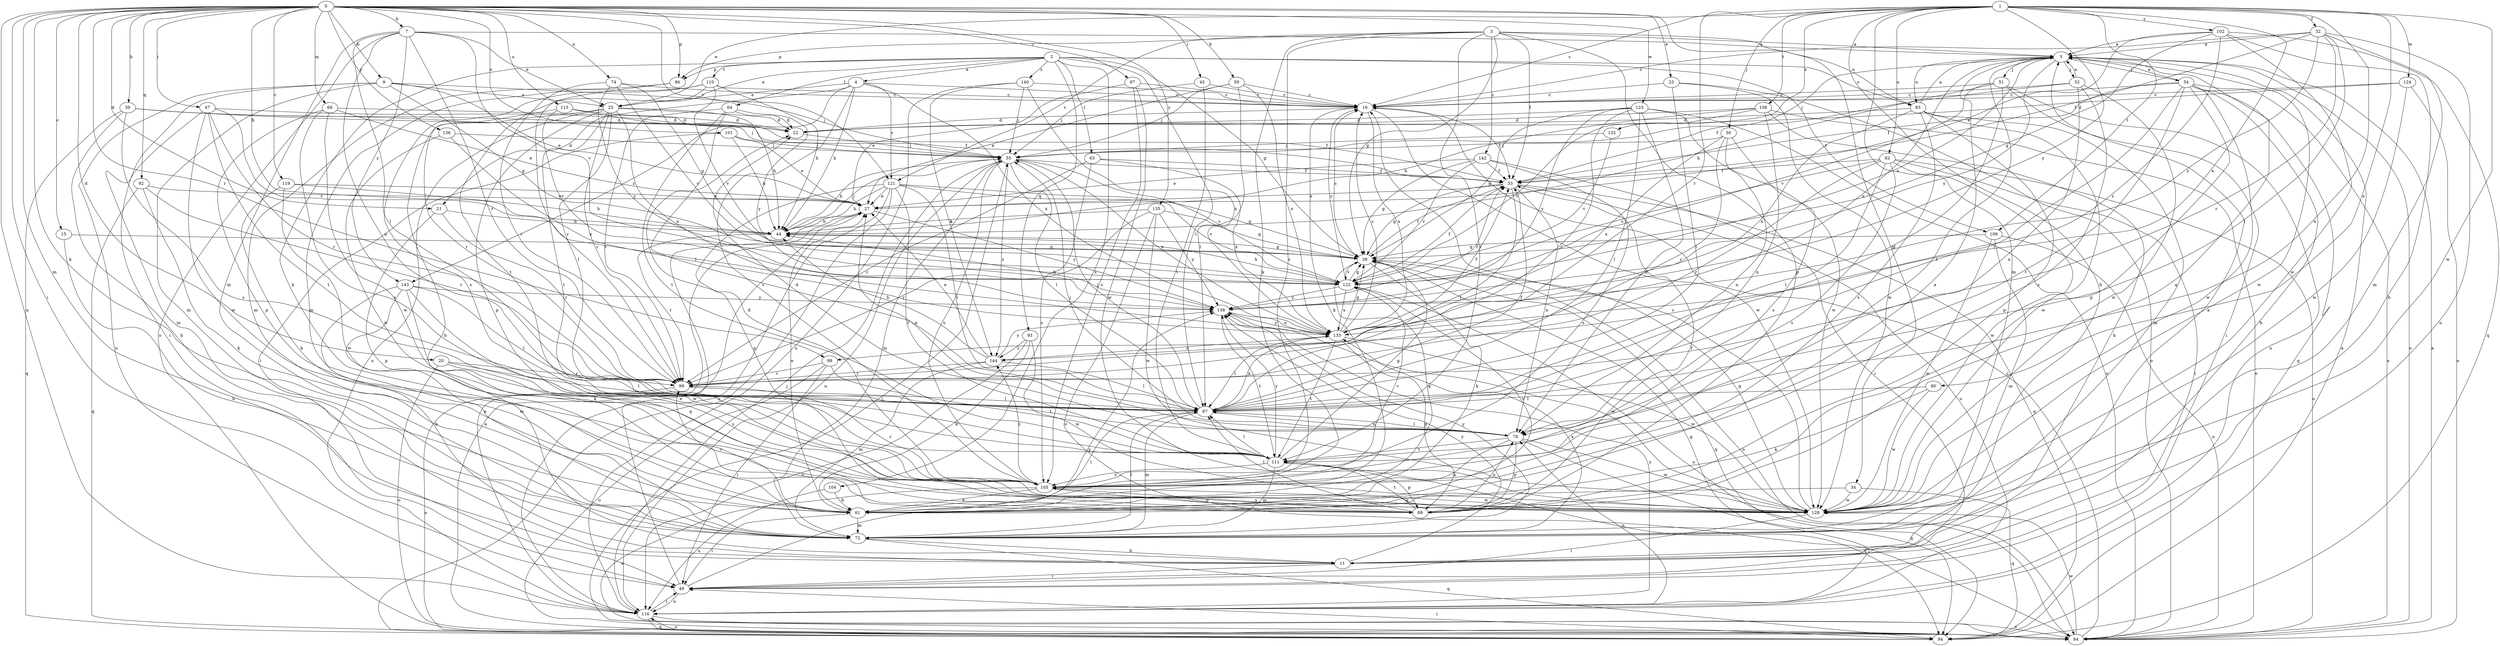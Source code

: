 strict digraph  {
0;
1;
2;
3;
4;
5;
7;
9;
11;
15;
16;
20;
21;
22;
23;
25;
27;
32;
33;
34;
38;
39;
44;
45;
47;
49;
50;
51;
52;
54;
55;
59;
61;
63;
64;
67;
68;
72;
74;
78;
80;
82;
83;
84;
86;
89;
92;
93;
94;
97;
98;
99;
101;
102;
104;
105;
108;
109;
110;
111;
113;
116;
119;
121;
122;
123;
124;
128;
132;
133;
135;
136;
138;
140;
142;
143;
144;
0 -> 7  [label=b];
0 -> 9  [label=b];
0 -> 15  [label=c];
0 -> 20  [label=d];
0 -> 21  [label=d];
0 -> 23  [label=e];
0 -> 34  [label=g];
0 -> 39  [label=h];
0 -> 44  [label=h];
0 -> 45  [label=i];
0 -> 47  [label=i];
0 -> 49  [label=i];
0 -> 59  [label=k];
0 -> 61  [label=k];
0 -> 68  [label=m];
0 -> 72  [label=m];
0 -> 74  [label=n];
0 -> 86  [label=p];
0 -> 92  [label=q];
0 -> 97  [label=r];
0 -> 98  [label=r];
0 -> 101  [label=s];
0 -> 113  [label=u];
0 -> 116  [label=u];
0 -> 119  [label=v];
0 -> 121  [label=v];
0 -> 123  [label=w];
0 -> 135  [label=y];
0 -> 136  [label=y];
1 -> 11  [label=b];
1 -> 16  [label=c];
1 -> 25  [label=e];
1 -> 32  [label=f];
1 -> 50  [label=j];
1 -> 72  [label=m];
1 -> 78  [label=n];
1 -> 80  [label=o];
1 -> 82  [label=o];
1 -> 98  [label=r];
1 -> 102  [label=s];
1 -> 108  [label=t];
1 -> 109  [label=t];
1 -> 124  [label=w];
1 -> 128  [label=w];
1 -> 132  [label=x];
1 -> 133  [label=x];
1 -> 138  [label=y];
2 -> 4  [label=a];
2 -> 25  [label=e];
2 -> 38  [label=g];
2 -> 61  [label=k];
2 -> 63  [label=l];
2 -> 64  [label=l];
2 -> 67  [label=l];
2 -> 83  [label=o];
2 -> 86  [label=p];
2 -> 93  [label=q];
2 -> 104  [label=s];
2 -> 109  [label=t];
2 -> 110  [label=t];
2 -> 140  [label=z];
3 -> 5  [label=a];
3 -> 33  [label=f];
3 -> 38  [label=g];
3 -> 61  [label=k];
3 -> 83  [label=o];
3 -> 86  [label=p];
3 -> 89  [label=p];
3 -> 105  [label=s];
3 -> 111  [label=t];
3 -> 121  [label=v];
3 -> 142  [label=z];
4 -> 16  [label=c];
4 -> 21  [label=d];
4 -> 25  [label=e];
4 -> 44  [label=h];
4 -> 105  [label=s];
4 -> 121  [label=v];
4 -> 133  [label=x];
4 -> 143  [label=z];
5 -> 51  [label=j];
5 -> 52  [label=j];
5 -> 54  [label=j];
5 -> 55  [label=j];
5 -> 83  [label=o];
5 -> 84  [label=o];
5 -> 111  [label=t];
5 -> 128  [label=w];
5 -> 133  [label=x];
5 -> 138  [label=y];
7 -> 5  [label=a];
7 -> 25  [label=e];
7 -> 67  [label=l];
7 -> 72  [label=m];
7 -> 78  [label=n];
7 -> 84  [label=o];
7 -> 99  [label=r];
7 -> 122  [label=v];
7 -> 143  [label=z];
9 -> 25  [label=e];
9 -> 27  [label=e];
9 -> 38  [label=g];
9 -> 49  [label=i];
9 -> 55  [label=j];
9 -> 72  [label=m];
9 -> 116  [label=u];
11 -> 5  [label=a];
11 -> 49  [label=i];
11 -> 138  [label=y];
15 -> 11  [label=b];
15 -> 38  [label=g];
16 -> 22  [label=d];
16 -> 33  [label=f];
16 -> 61  [label=k];
16 -> 128  [label=w];
16 -> 133  [label=x];
20 -> 67  [label=l];
20 -> 84  [label=o];
20 -> 99  [label=r];
20 -> 105  [label=s];
21 -> 44  [label=h];
21 -> 89  [label=p];
21 -> 99  [label=r];
22 -> 55  [label=j];
23 -> 16  [label=c];
23 -> 67  [label=l];
23 -> 84  [label=o];
23 -> 128  [label=w];
25 -> 11  [label=b];
25 -> 22  [label=d];
25 -> 44  [label=h];
25 -> 67  [label=l];
25 -> 89  [label=p];
25 -> 99  [label=r];
25 -> 111  [label=t];
25 -> 116  [label=u];
25 -> 133  [label=x];
27 -> 44  [label=h];
27 -> 138  [label=y];
32 -> 5  [label=a];
32 -> 16  [label=c];
32 -> 33  [label=f];
32 -> 67  [label=l];
32 -> 72  [label=m];
32 -> 99  [label=r];
32 -> 116  [label=u];
32 -> 138  [label=y];
33 -> 27  [label=e];
33 -> 38  [label=g];
33 -> 67  [label=l];
33 -> 78  [label=n];
33 -> 94  [label=q];
33 -> 116  [label=u];
34 -> 61  [label=k];
34 -> 94  [label=q];
34 -> 128  [label=w];
38 -> 16  [label=c];
38 -> 33  [label=f];
38 -> 61  [label=k];
38 -> 84  [label=o];
38 -> 94  [label=q];
38 -> 122  [label=v];
39 -> 11  [label=b];
39 -> 22  [label=d];
39 -> 33  [label=f];
39 -> 55  [label=j];
39 -> 94  [label=q];
39 -> 105  [label=s];
44 -> 38  [label=g];
44 -> 55  [label=j];
44 -> 99  [label=r];
45 -> 16  [label=c];
45 -> 55  [label=j];
45 -> 111  [label=t];
47 -> 22  [label=d];
47 -> 72  [label=m];
47 -> 99  [label=r];
47 -> 111  [label=t];
47 -> 122  [label=v];
47 -> 128  [label=w];
49 -> 27  [label=e];
49 -> 116  [label=u];
49 -> 138  [label=y];
50 -> 55  [label=j];
50 -> 78  [label=n];
50 -> 99  [label=r];
50 -> 105  [label=s];
50 -> 133  [label=x];
51 -> 16  [label=c];
51 -> 44  [label=h];
51 -> 49  [label=i];
51 -> 67  [label=l];
51 -> 116  [label=u];
51 -> 122  [label=v];
52 -> 5  [label=a];
52 -> 16  [label=c];
52 -> 33  [label=f];
52 -> 78  [label=n];
52 -> 105  [label=s];
52 -> 128  [label=w];
54 -> 5  [label=a];
54 -> 11  [label=b];
54 -> 16  [label=c];
54 -> 33  [label=f];
54 -> 67  [label=l];
54 -> 84  [label=o];
54 -> 89  [label=p];
54 -> 94  [label=q];
54 -> 111  [label=t];
54 -> 128  [label=w];
55 -> 33  [label=f];
55 -> 44  [label=h];
55 -> 67  [label=l];
55 -> 72  [label=m];
55 -> 105  [label=s];
55 -> 116  [label=u];
55 -> 122  [label=v];
55 -> 133  [label=x];
55 -> 144  [label=z];
59 -> 16  [label=c];
59 -> 27  [label=e];
59 -> 55  [label=j];
59 -> 67  [label=l];
59 -> 133  [label=x];
61 -> 5  [label=a];
61 -> 27  [label=e];
61 -> 38  [label=g];
61 -> 49  [label=i];
61 -> 67  [label=l];
61 -> 72  [label=m];
61 -> 99  [label=r];
61 -> 122  [label=v];
63 -> 33  [label=f];
63 -> 99  [label=r];
63 -> 105  [label=s];
63 -> 133  [label=x];
64 -> 22  [label=d];
64 -> 67  [label=l];
64 -> 99  [label=r];
64 -> 111  [label=t];
64 -> 138  [label=y];
67 -> 33  [label=f];
67 -> 55  [label=j];
67 -> 72  [label=m];
67 -> 78  [label=n];
67 -> 133  [label=x];
68 -> 22  [label=d];
68 -> 27  [label=e];
68 -> 89  [label=p];
68 -> 105  [label=s];
68 -> 128  [label=w];
72 -> 11  [label=b];
72 -> 67  [label=l];
72 -> 94  [label=q];
72 -> 133  [label=x];
72 -> 138  [label=y];
74 -> 16  [label=c];
74 -> 38  [label=g];
74 -> 99  [label=r];
74 -> 122  [label=v];
74 -> 138  [label=y];
78 -> 22  [label=d];
78 -> 27  [label=e];
78 -> 55  [label=j];
78 -> 61  [label=k];
78 -> 67  [label=l];
78 -> 89  [label=p];
78 -> 94  [label=q];
78 -> 111  [label=t];
78 -> 128  [label=w];
80 -> 61  [label=k];
80 -> 67  [label=l];
80 -> 128  [label=w];
82 -> 33  [label=f];
82 -> 49  [label=i];
82 -> 67  [label=l];
82 -> 84  [label=o];
82 -> 99  [label=r];
82 -> 105  [label=s];
82 -> 122  [label=v];
82 -> 128  [label=w];
83 -> 5  [label=a];
83 -> 22  [label=d];
83 -> 72  [label=m];
83 -> 89  [label=p];
83 -> 105  [label=s];
83 -> 128  [label=w];
83 -> 133  [label=x];
84 -> 5  [label=a];
84 -> 16  [label=c];
84 -> 27  [label=e];
84 -> 55  [label=j];
84 -> 128  [label=w];
86 -> 72  [label=m];
86 -> 99  [label=r];
89 -> 5  [label=a];
89 -> 33  [label=f];
89 -> 67  [label=l];
89 -> 78  [label=n];
89 -> 105  [label=s];
89 -> 111  [label=t];
92 -> 27  [label=e];
92 -> 61  [label=k];
92 -> 94  [label=q];
92 -> 99  [label=r];
93 -> 61  [label=k];
93 -> 116  [label=u];
93 -> 128  [label=w];
93 -> 144  [label=z];
94 -> 5  [label=a];
94 -> 49  [label=i];
94 -> 116  [label=u];
97 -> 16  [label=c];
97 -> 27  [label=e];
97 -> 105  [label=s];
97 -> 128  [label=w];
98 -> 49  [label=i];
98 -> 84  [label=o];
98 -> 99  [label=r];
98 -> 111  [label=t];
99 -> 67  [label=l];
99 -> 84  [label=o];
101 -> 27  [label=e];
101 -> 44  [label=h];
101 -> 49  [label=i];
101 -> 55  [label=j];
102 -> 5  [label=a];
102 -> 11  [label=b];
102 -> 27  [label=e];
102 -> 38  [label=g];
102 -> 94  [label=q];
102 -> 128  [label=w];
102 -> 144  [label=z];
104 -> 61  [label=k];
104 -> 116  [label=u];
105 -> 22  [label=d];
105 -> 61  [label=k];
105 -> 84  [label=o];
105 -> 89  [label=p];
105 -> 99  [label=r];
105 -> 122  [label=v];
105 -> 128  [label=w];
105 -> 144  [label=z];
108 -> 11  [label=b];
108 -> 22  [label=d];
108 -> 44  [label=h];
108 -> 78  [label=n];
108 -> 84  [label=o];
108 -> 122  [label=v];
109 -> 38  [label=g];
109 -> 72  [label=m];
109 -> 84  [label=o];
109 -> 128  [label=w];
110 -> 16  [label=c];
110 -> 44  [label=h];
110 -> 72  [label=m];
110 -> 105  [label=s];
110 -> 111  [label=t];
110 -> 122  [label=v];
111 -> 38  [label=g];
111 -> 67  [label=l];
111 -> 72  [label=m];
111 -> 89  [label=p];
111 -> 94  [label=q];
111 -> 105  [label=s];
111 -> 138  [label=y];
113 -> 22  [label=d];
113 -> 33  [label=f];
113 -> 99  [label=r];
113 -> 122  [label=v];
116 -> 27  [label=e];
116 -> 38  [label=g];
116 -> 49  [label=i];
116 -> 55  [label=j];
116 -> 78  [label=n];
116 -> 84  [label=o];
116 -> 94  [label=q];
116 -> 138  [label=y];
119 -> 27  [label=e];
119 -> 44  [label=h];
119 -> 61  [label=k];
119 -> 128  [label=w];
121 -> 27  [label=e];
121 -> 38  [label=g];
121 -> 44  [label=h];
121 -> 67  [label=l];
121 -> 89  [label=p];
121 -> 94  [label=q];
121 -> 111  [label=t];
121 -> 116  [label=u];
121 -> 122  [label=v];
122 -> 5  [label=a];
122 -> 16  [label=c];
122 -> 33  [label=f];
122 -> 38  [label=g];
122 -> 44  [label=h];
122 -> 84  [label=o];
122 -> 133  [label=x];
122 -> 138  [label=y];
123 -> 22  [label=d];
123 -> 38  [label=g];
123 -> 67  [label=l];
123 -> 78  [label=n];
123 -> 84  [label=o];
123 -> 99  [label=r];
123 -> 128  [label=w];
123 -> 138  [label=y];
124 -> 16  [label=c];
124 -> 22  [label=d];
124 -> 84  [label=o];
124 -> 128  [label=w];
128 -> 16  [label=c];
128 -> 38  [label=g];
128 -> 49  [label=i];
132 -> 55  [label=j];
132 -> 122  [label=v];
133 -> 16  [label=c];
133 -> 33  [label=f];
133 -> 38  [label=g];
133 -> 67  [label=l];
133 -> 89  [label=p];
133 -> 111  [label=t];
133 -> 128  [label=w];
133 -> 138  [label=y];
133 -> 144  [label=z];
135 -> 38  [label=g];
135 -> 44  [label=h];
135 -> 84  [label=o];
135 -> 99  [label=r];
135 -> 128  [label=w];
135 -> 138  [label=y];
136 -> 55  [label=j];
136 -> 128  [label=w];
136 -> 133  [label=x];
138 -> 33  [label=f];
138 -> 44  [label=h];
138 -> 111  [label=t];
138 -> 128  [label=w];
138 -> 133  [label=x];
140 -> 16  [label=c];
140 -> 55  [label=j];
140 -> 116  [label=u];
140 -> 133  [label=x];
140 -> 144  [label=z];
142 -> 27  [label=e];
142 -> 33  [label=f];
142 -> 38  [label=g];
142 -> 49  [label=i];
142 -> 105  [label=s];
142 -> 122  [label=v];
143 -> 11  [label=b];
143 -> 61  [label=k];
143 -> 67  [label=l];
143 -> 72  [label=m];
143 -> 128  [label=w];
143 -> 138  [label=y];
144 -> 27  [label=e];
144 -> 44  [label=h];
144 -> 67  [label=l];
144 -> 72  [label=m];
144 -> 99  [label=r];
144 -> 138  [label=y];
}
